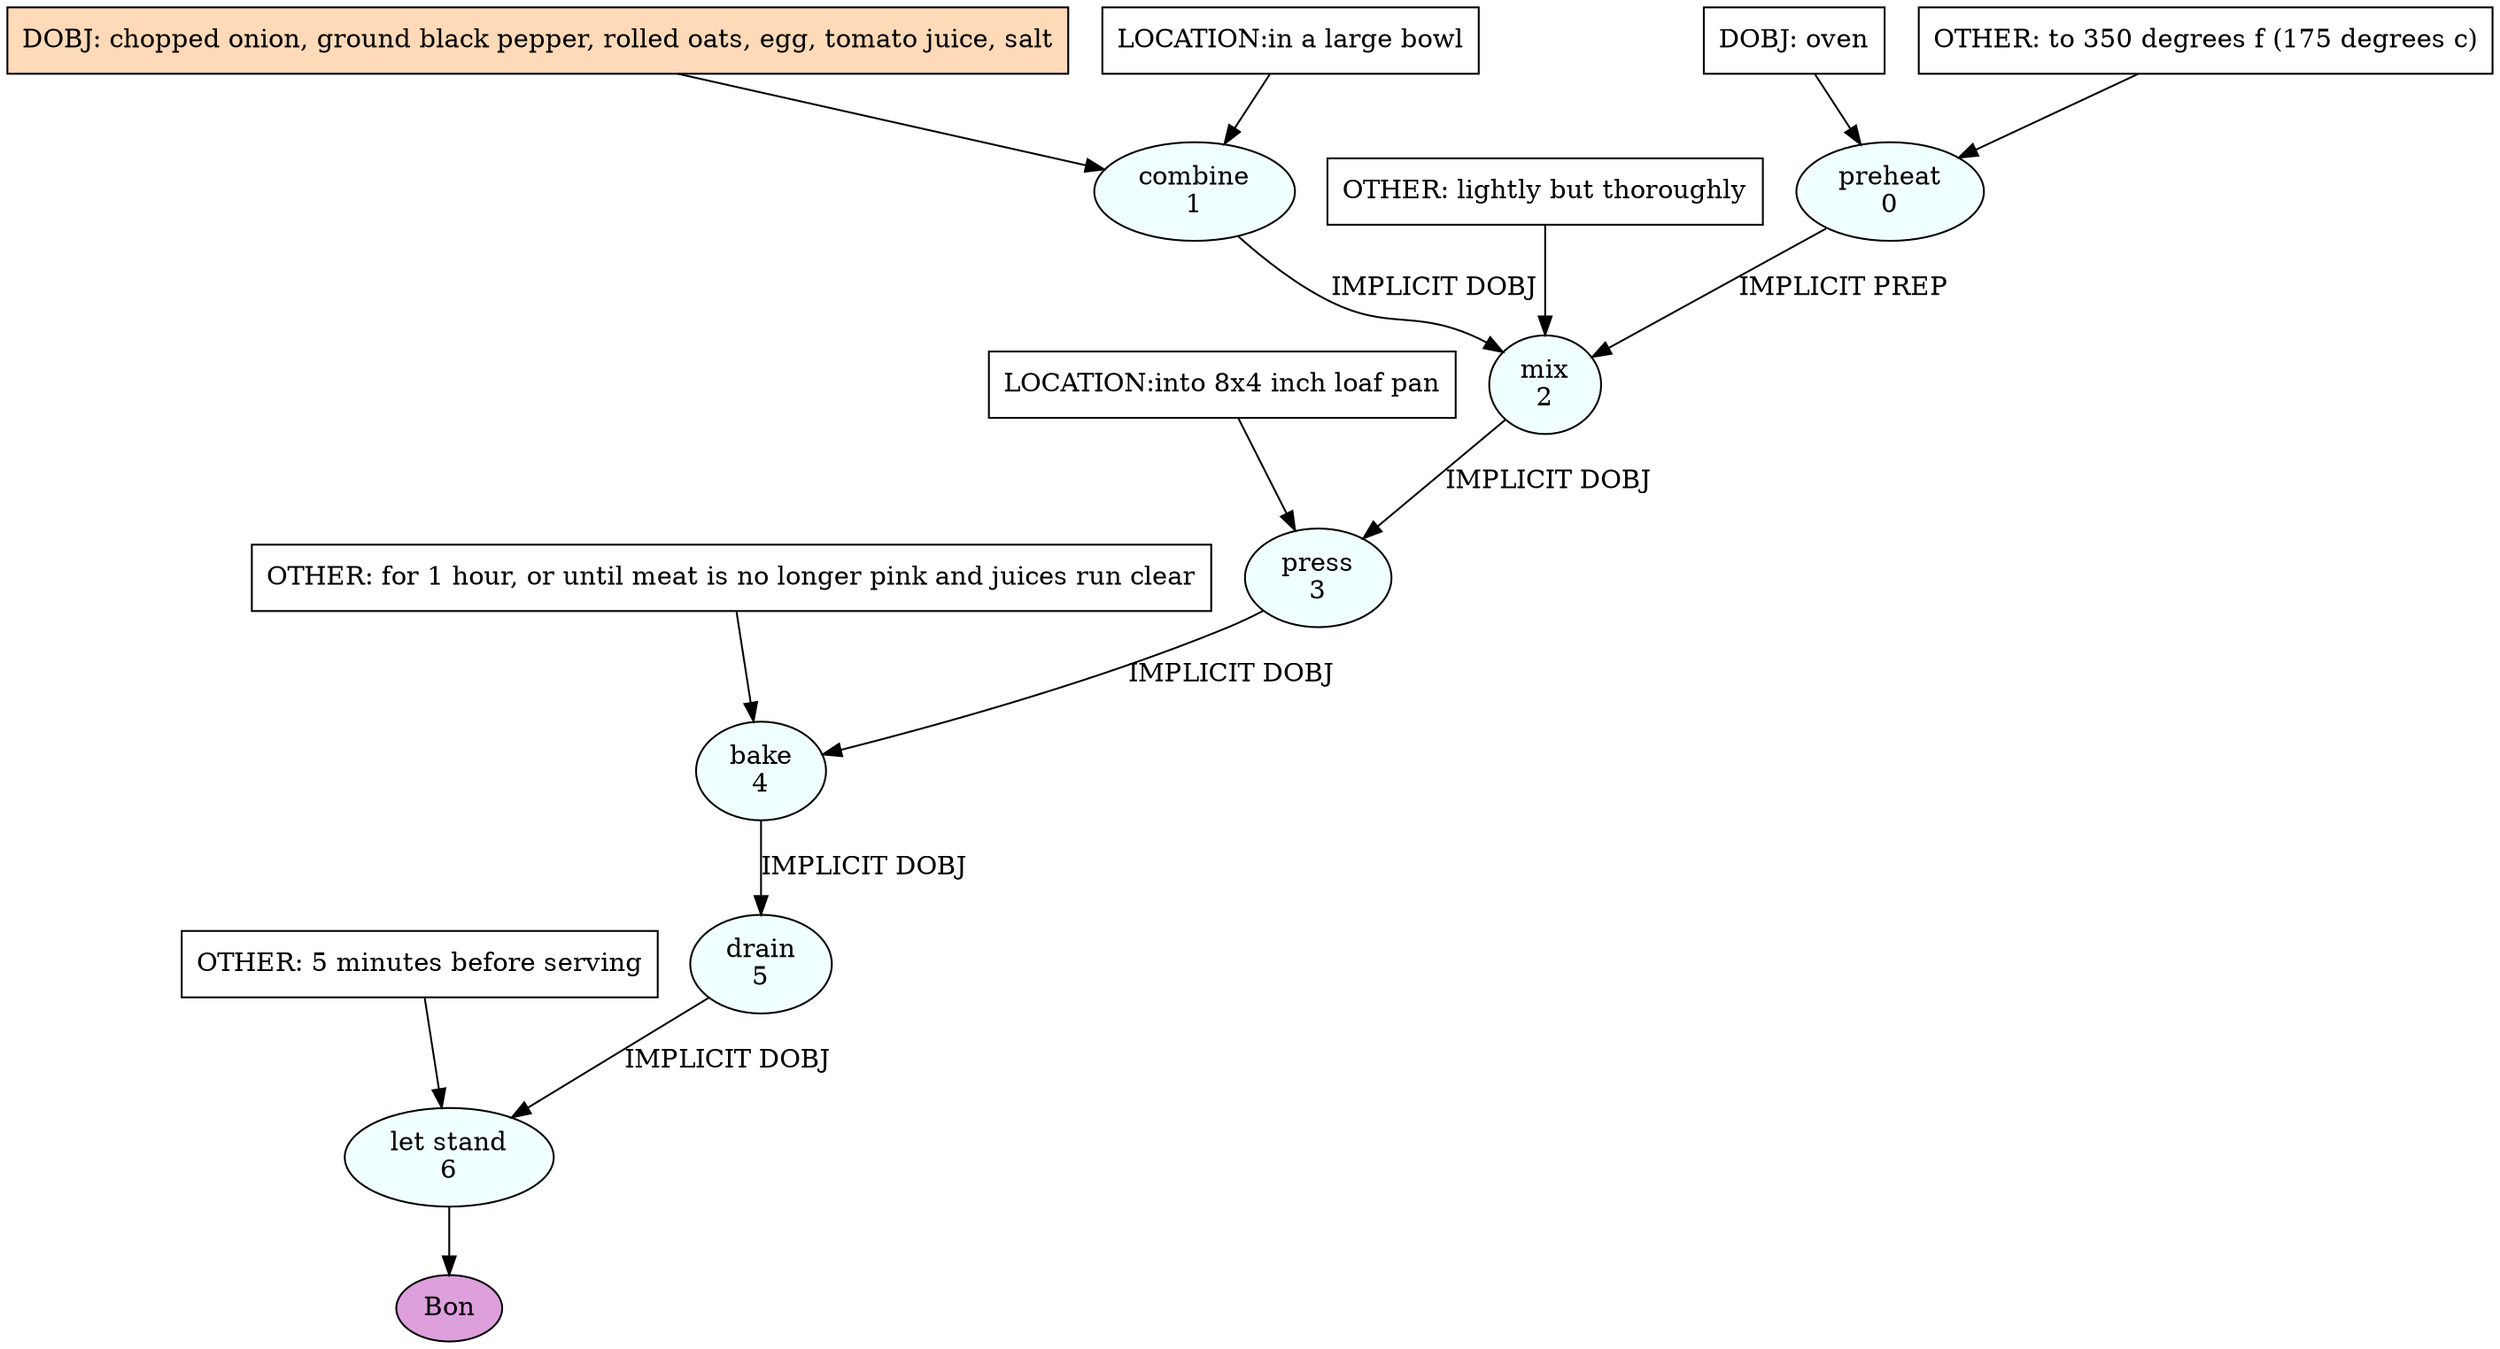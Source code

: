 digraph recipe {
E0[label="preheat
0", shape=oval, style=filled, fillcolor=azure]
E1[label="combine
1", shape=oval, style=filled, fillcolor=azure]
E2[label="mix
2", shape=oval, style=filled, fillcolor=azure]
E3[label="press
3", shape=oval, style=filled, fillcolor=azure]
E4[label="bake
4", shape=oval, style=filled, fillcolor=azure]
E5[label="drain
5", shape=oval, style=filled, fillcolor=azure]
E6[label="let stand
6", shape=oval, style=filled, fillcolor=azure]
D1[label="DOBJ: chopped onion, ground black pepper, rolled oats, egg, tomato juice, salt", shape=box, style=filled, fillcolor=peachpuff]
D1 -> E1
P1_0[label="LOCATION:in a large bowl", shape=box, style=filled, fillcolor=white]
P1_0 -> E1
D0[label="DOBJ: oven", shape=box, style=filled, fillcolor=white]
D0 -> E0
O0_0[label="OTHER: to 350 degrees f (175 degrees c)", shape=box, style=filled, fillcolor=white]
O0_0 -> E0
E1 -> E2 [label="IMPLICIT DOBJ"]
E0 -> E2 [label="IMPLICIT PREP"]
O2_0_0[label="OTHER: lightly but thoroughly", shape=box, style=filled, fillcolor=white]
O2_0_0 -> E2
E2 -> E3 [label="IMPLICIT DOBJ"]
P3_0_0[label="LOCATION:into 8x4 inch loaf pan", shape=box, style=filled, fillcolor=white]
P3_0_0 -> E3
E3 -> E4 [label="IMPLICIT DOBJ"]
O4_0_0[label="OTHER: for 1 hour, or until meat is no longer pink and juices run clear", shape=box, style=filled, fillcolor=white]
O4_0_0 -> E4
E4 -> E5 [label="IMPLICIT DOBJ"]
E5 -> E6 [label="IMPLICIT DOBJ"]
O6_0_0[label="OTHER: 5 minutes before serving", shape=box, style=filled, fillcolor=white]
O6_0_0 -> E6
EOR[label="Bon", shape=oval, style=filled, fillcolor=plum]
E6 -> EOR
}
